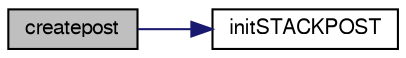 digraph "createpost"
{
  edge [fontname="FreeSans",fontsize="10",labelfontname="FreeSans",labelfontsize="10"];
  node [fontname="FreeSans",fontsize="10",shape=record];
  rankdir="LR";
  Node1 [label="createpost",height=0.2,width=0.4,color="black", fillcolor="grey75", style="filled", fontcolor="black"];
  Node1 -> Node2 [color="midnightblue",fontsize="10",style="solid",fontname="FreeSans"];
  Node2 [label="initSTACKPOST",height=0.2,width=0.4,color="black", fillcolor="white", style="filled",URL="$mypost_8c.html#ac441cbdcf1391689526aba31a5e5aae9",tooltip="Função que inicializa um stackpost. "];
}
